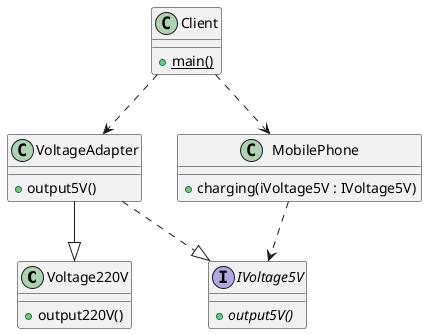 @startuml
class Voltage220V {
    + output220V()
}
interface IVoltage5V {
    {abstract} + output5V()
}
class VoltageAdapter {
    + output5V()
}
class MobilePhone {
    + charging(iVoltage5V : IVoltage5V)
}
class Client {
    {static} + main()
}
VoltageAdapter ..|> IVoltage5V
VoltageAdapter --|> Voltage220V
MobilePhone ..> IVoltage5V
Client ..> MobilePhone
Client ..> VoltageAdapter
@enduml